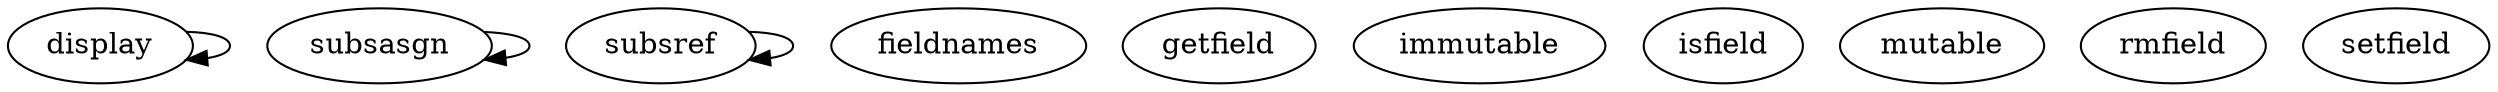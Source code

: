 /* Created by mdot for Matlab */
digraph m2html {
  display -> display;
  subsasgn -> subsasgn;
  subsref -> subsref;

  display [URL="display.html"];
  fieldnames [URL="fieldnames.html"];
  getfield [URL="getfield.html"];
  immutable [URL="immutable.html"];
  isfield [URL="isfield.html"];
  mutable [URL="mutable.html"];
  rmfield [URL="rmfield.html"];
  setfield [URL="setfield.html"];
  subsasgn [URL="subsasgn.html"];
  subsref [URL="subsref.html"];
}